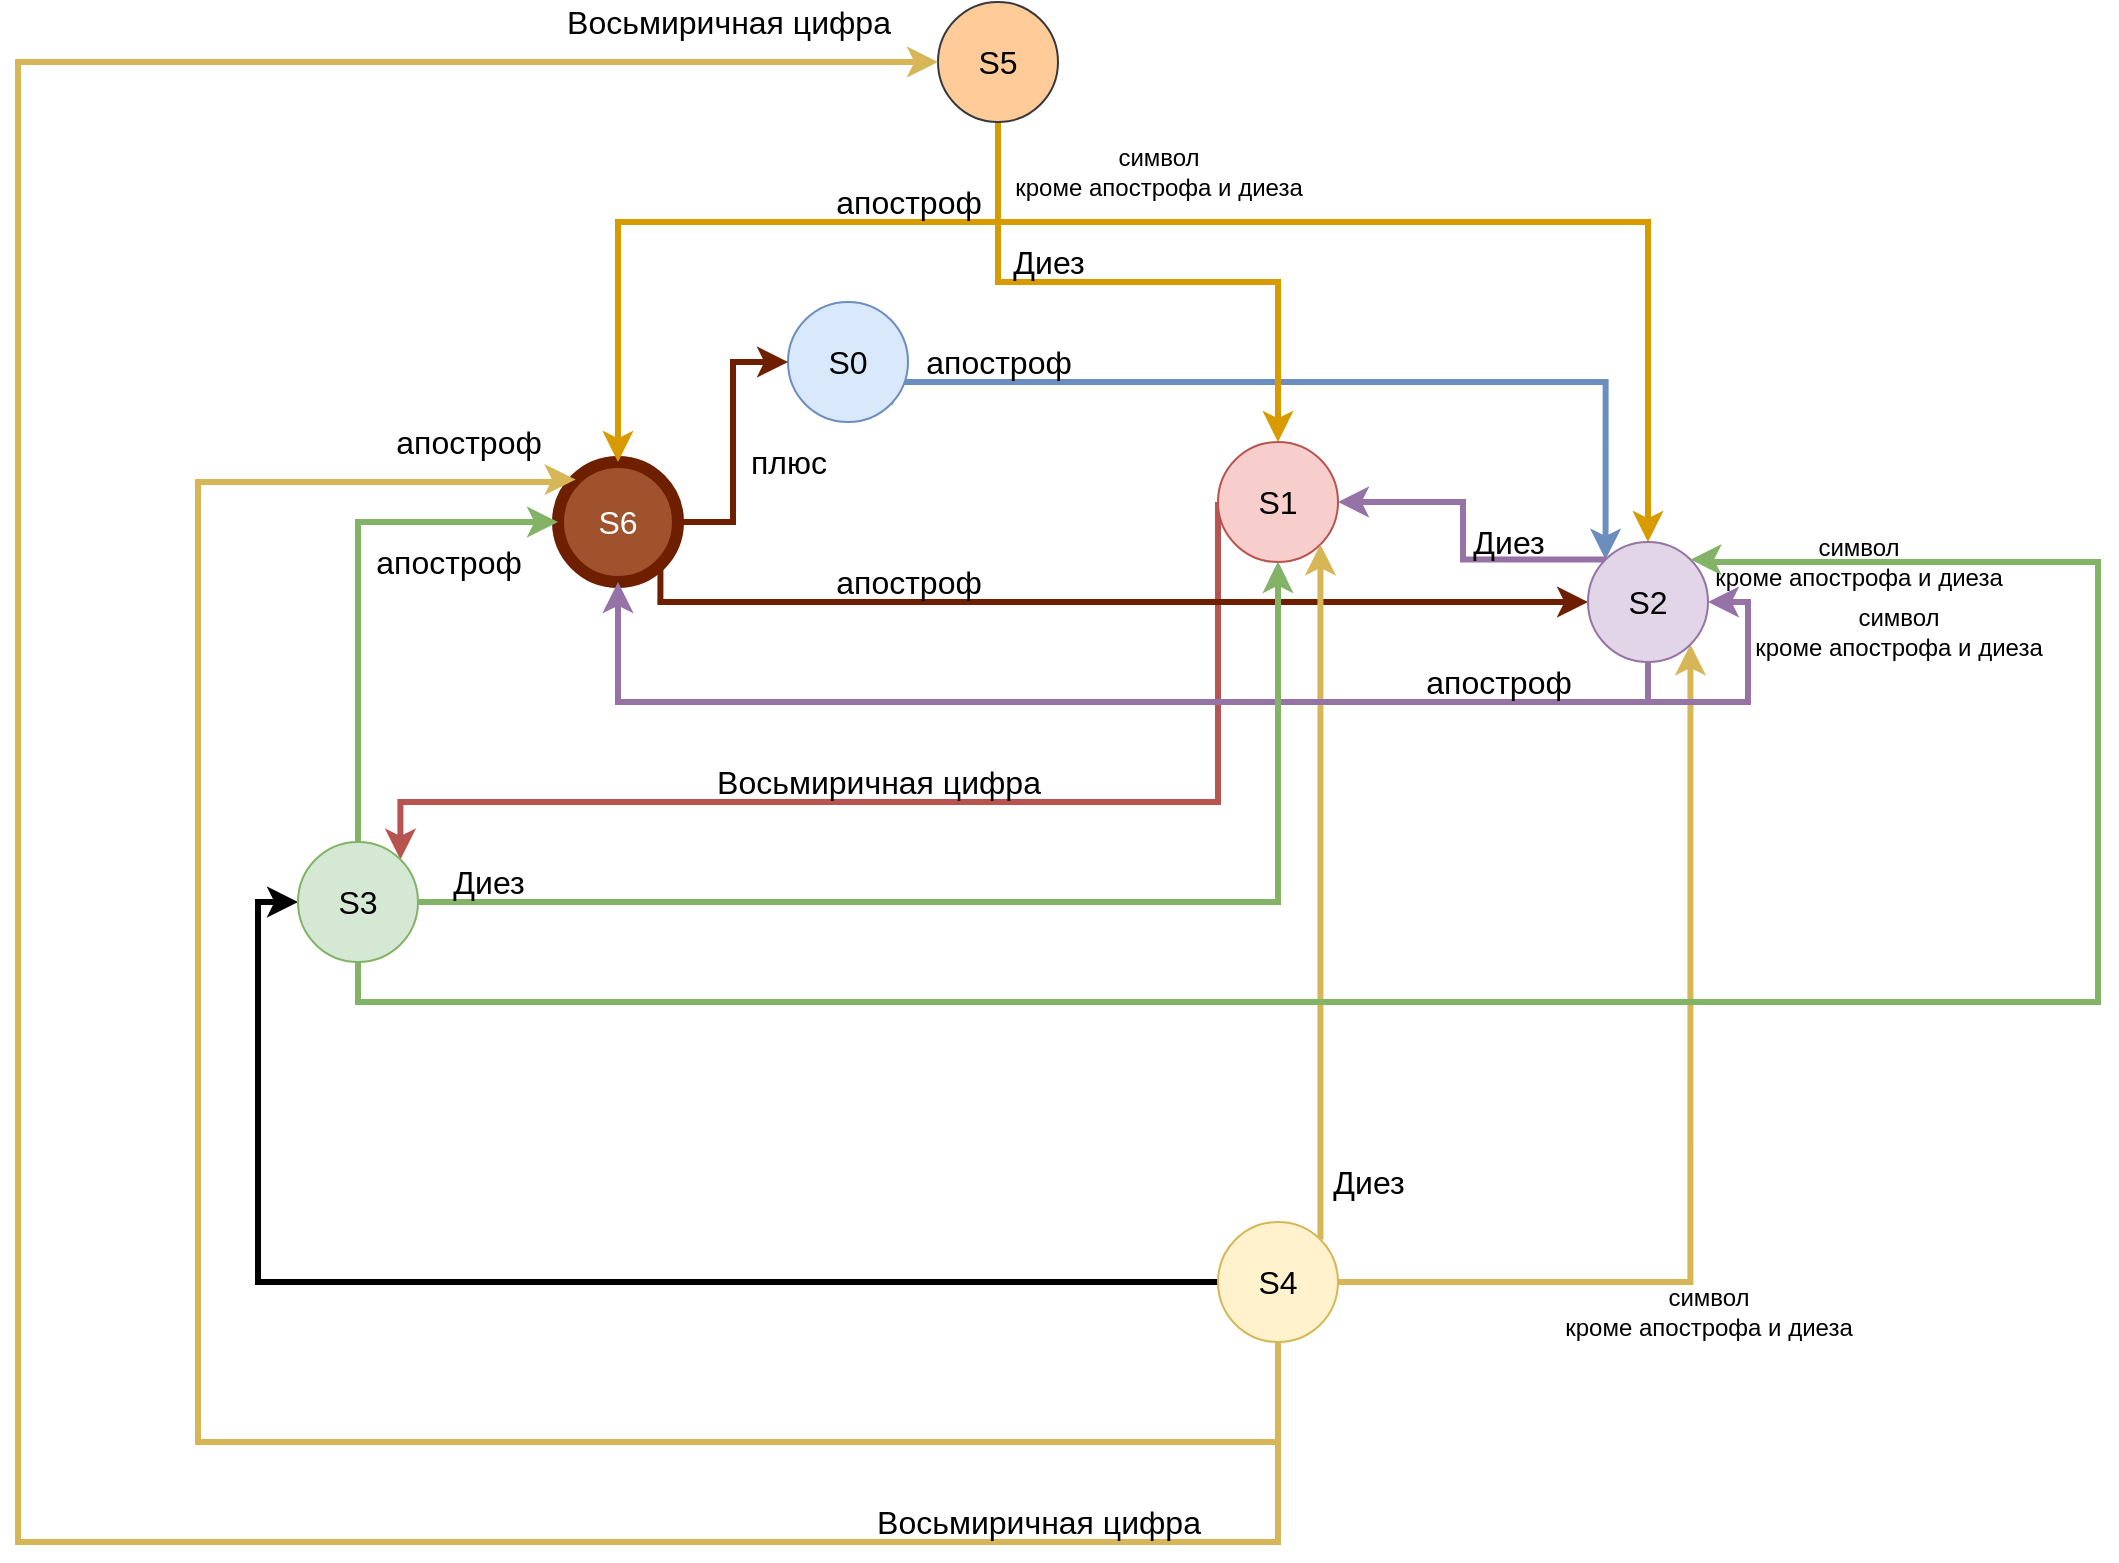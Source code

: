 <mxfile version="13.8.3" type="google"><diagram id="k1qQ2Jnl2-uYnXi_RqJZ" name="Page-1"><mxGraphModel dx="5567" dy="2777" grid="1" gridSize="10" guides="1" tooltips="1" connect="1" arrows="1" fold="1" page="1" pageScale="1" pageWidth="827" pageHeight="1169" math="0" shadow="0"><root><mxCell id="0"/><mxCell id="1" parent="0"/><mxCell id="E7lLke0YYs1NQoSFb1H3-8" style="edgeStyle=orthogonalEdgeStyle;rounded=0;orthogonalLoop=1;jettySize=auto;html=1;exitX=1;exitY=1;exitDx=0;exitDy=0;entryX=0;entryY=0;entryDx=0;entryDy=0;fillColor=#dae8fc;strokeColor=#6c8ebf;strokeWidth=3;" edge="1" parent="1" source="E7lLke0YYs1NQoSFb1H3-1" target="E7lLke0YYs1NQoSFb1H3-6"><mxGeometry relative="1" as="geometry"><Array as="points"><mxPoint x="346" y="770"/><mxPoint x="704" y="770"/></Array></mxGeometry></mxCell><mxCell id="E7lLke0YYs1NQoSFb1H3-1" value="S0" style="ellipse;whiteSpace=wrap;html=1;aspect=fixed;fontSize=16;fillColor=#dae8fc;strokeColor=#6c8ebf;" vertex="1" parent="1"><mxGeometry x="295" y="730" width="60" height="60" as="geometry"/></mxCell><mxCell id="E7lLke0YYs1NQoSFb1H3-28" style="edgeStyle=orthogonalEdgeStyle;rounded=0;orthogonalLoop=1;jettySize=auto;html=1;exitX=0;exitY=0.5;exitDx=0;exitDy=0;entryX=1;entryY=0;entryDx=0;entryDy=0;strokeWidth=3;fillColor=#f8cecc;strokeColor=#b85450;" edge="1" parent="1" source="E7lLke0YYs1NQoSFb1H3-2" target="E7lLke0YYs1NQoSFb1H3-7"><mxGeometry relative="1" as="geometry"><Array as="points"><mxPoint x="510" y="980"/><mxPoint x="101" y="980"/></Array></mxGeometry></mxCell><mxCell id="E7lLke0YYs1NQoSFb1H3-2" value="S1" style="ellipse;whiteSpace=wrap;html=1;aspect=fixed;fontSize=16;fillColor=#f8cecc;strokeColor=#b85450;" vertex="1" parent="1"><mxGeometry x="510" y="800" width="60" height="60" as="geometry"/></mxCell><mxCell id="E7lLke0YYs1NQoSFb1H3-22" style="edgeStyle=orthogonalEdgeStyle;rounded=0;orthogonalLoop=1;jettySize=auto;html=1;exitX=1;exitY=1;exitDx=0;exitDy=0;entryX=0;entryY=0.5;entryDx=0;entryDy=0;strokeWidth=3;fillColor=#a0522d;strokeColor=#6D1F00;" edge="1" parent="1" source="E7lLke0YYs1NQoSFb1H3-3" target="E7lLke0YYs1NQoSFb1H3-6"><mxGeometry relative="1" as="geometry"><Array as="points"><mxPoint x="231" y="880"/></Array></mxGeometry></mxCell><mxCell id="E7lLke0YYs1NQoSFb1H3-24" style="edgeStyle=orthogonalEdgeStyle;rounded=0;orthogonalLoop=1;jettySize=auto;html=1;exitX=1;exitY=0.5;exitDx=0;exitDy=0;entryX=0;entryY=0.5;entryDx=0;entryDy=0;strokeWidth=3;fillColor=#a0522d;strokeColor=#6D1F00;" edge="1" parent="1" source="E7lLke0YYs1NQoSFb1H3-3" target="E7lLke0YYs1NQoSFb1H3-1"><mxGeometry relative="1" as="geometry"/></mxCell><mxCell id="E7lLke0YYs1NQoSFb1H3-3" value="S6" style="ellipse;whiteSpace=wrap;html=1;aspect=fixed;fontSize=16;strokeWidth=6;fillColor=#a0522d;strokeColor=#6D1F00;fontColor=#ffffff;" vertex="1" parent="1"><mxGeometry x="180" y="810" width="60" height="60" as="geometry"/></mxCell><mxCell id="E7lLke0YYs1NQoSFb1H3-19" style="edgeStyle=orthogonalEdgeStyle;rounded=0;orthogonalLoop=1;jettySize=auto;html=1;exitX=0.5;exitY=1;exitDx=0;exitDy=0;entryX=0.5;entryY=0;entryDx=0;entryDy=0;strokeWidth=3;fillColor=#ffcd28;strokeColor=#d79b00;gradientColor=#ffa500;" edge="1" parent="1" source="E7lLke0YYs1NQoSFb1H3-4" target="E7lLke0YYs1NQoSFb1H3-3"><mxGeometry relative="1" as="geometry"><Array as="points"><mxPoint x="400" y="690"/><mxPoint x="210" y="690"/></Array></mxGeometry></mxCell><mxCell id="E7lLke0YYs1NQoSFb1H3-20" style="edgeStyle=orthogonalEdgeStyle;rounded=0;orthogonalLoop=1;jettySize=auto;html=1;exitX=0.5;exitY=1;exitDx=0;exitDy=0;entryX=0.5;entryY=0;entryDx=0;entryDy=0;strokeWidth=3;fillColor=#ffcd28;strokeColor=#d79b00;gradientColor=#ffa500;" edge="1" parent="1" source="E7lLke0YYs1NQoSFb1H3-4" target="E7lLke0YYs1NQoSFb1H3-2"><mxGeometry relative="1" as="geometry"/></mxCell><mxCell id="E7lLke0YYs1NQoSFb1H3-21" style="edgeStyle=orthogonalEdgeStyle;rounded=0;orthogonalLoop=1;jettySize=auto;html=1;exitX=0.5;exitY=1;exitDx=0;exitDy=0;entryX=0.5;entryY=0;entryDx=0;entryDy=0;strokeWidth=3;fillColor=#ffcd28;strokeColor=#d79b00;gradientColor=#ffa500;" edge="1" parent="1" source="E7lLke0YYs1NQoSFb1H3-4" target="E7lLke0YYs1NQoSFb1H3-6"><mxGeometry relative="1" as="geometry"><Array as="points"><mxPoint x="400" y="690"/><mxPoint x="725" y="690"/></Array></mxGeometry></mxCell><mxCell id="E7lLke0YYs1NQoSFb1H3-4" value="S5" style="ellipse;whiteSpace=wrap;html=1;aspect=fixed;fontSize=16;fillColor=#ffcc99;strokeColor=#36393d;" vertex="1" parent="1"><mxGeometry x="370" y="580" width="60" height="60" as="geometry"/></mxCell><mxCell id="E7lLke0YYs1NQoSFb1H3-15" style="edgeStyle=orthogonalEdgeStyle;rounded=0;orthogonalLoop=1;jettySize=auto;html=1;exitX=0;exitY=0.5;exitDx=0;exitDy=0;entryX=0;entryY=0.5;entryDx=0;entryDy=0;strokeWidth=3;" edge="1" parent="1" source="E7lLke0YYs1NQoSFb1H3-5" target="E7lLke0YYs1NQoSFb1H3-7"><mxGeometry relative="1" as="geometry"/></mxCell><mxCell id="E7lLke0YYs1NQoSFb1H3-16" style="edgeStyle=orthogonalEdgeStyle;rounded=0;orthogonalLoop=1;jettySize=auto;html=1;exitX=1;exitY=0;exitDx=0;exitDy=0;entryX=1;entryY=1;entryDx=0;entryDy=0;strokeWidth=3;fillColor=#fff2cc;strokeColor=#d6b656;" edge="1" parent="1" source="E7lLke0YYs1NQoSFb1H3-5" target="E7lLke0YYs1NQoSFb1H3-2"><mxGeometry relative="1" as="geometry"><Array as="points"/></mxGeometry></mxCell><mxCell id="E7lLke0YYs1NQoSFb1H3-17" style="edgeStyle=orthogonalEdgeStyle;rounded=0;orthogonalLoop=1;jettySize=auto;html=1;exitX=0.5;exitY=1;exitDx=0;exitDy=0;entryX=0;entryY=0;entryDx=0;entryDy=0;strokeWidth=3;fillColor=#fff2cc;strokeColor=#d6b656;" edge="1" parent="1" source="E7lLke0YYs1NQoSFb1H3-5" target="E7lLke0YYs1NQoSFb1H3-3"><mxGeometry relative="1" as="geometry"><mxPoint x="10" y="810" as="targetPoint"/><Array as="points"><mxPoint x="540" y="1300"/><mxPoint y="1300"/><mxPoint y="820"/><mxPoint x="180" y="820"/><mxPoint x="180" y="819"/></Array></mxGeometry></mxCell><mxCell id="E7lLke0YYs1NQoSFb1H3-18" style="edgeStyle=orthogonalEdgeStyle;rounded=0;orthogonalLoop=1;jettySize=auto;html=1;exitX=1;exitY=0.5;exitDx=0;exitDy=0;entryX=1;entryY=1;entryDx=0;entryDy=0;strokeWidth=3;fillColor=#fff2cc;strokeColor=#d6b656;" edge="1" parent="1" source="E7lLke0YYs1NQoSFb1H3-5" target="E7lLke0YYs1NQoSFb1H3-6"><mxGeometry relative="1" as="geometry"><Array as="points"><mxPoint x="746" y="1220"/></Array></mxGeometry></mxCell><mxCell id="E7lLke0YYs1NQoSFb1H3-25" style="edgeStyle=orthogonalEdgeStyle;rounded=0;orthogonalLoop=1;jettySize=auto;html=1;exitX=0.5;exitY=1;exitDx=0;exitDy=0;entryX=0;entryY=0.5;entryDx=0;entryDy=0;strokeWidth=3;fillColor=#fff2cc;strokeColor=#d6b656;" edge="1" parent="1" source="E7lLke0YYs1NQoSFb1H3-5" target="E7lLke0YYs1NQoSFb1H3-4"><mxGeometry relative="1" as="geometry"><mxPoint x="320" y="580" as="targetPoint"/><Array as="points"><mxPoint x="540" y="1350"/><mxPoint x="-90" y="1350"/><mxPoint x="-90" y="610"/></Array></mxGeometry></mxCell><mxCell id="E7lLke0YYs1NQoSFb1H3-5" value="S4" style="ellipse;whiteSpace=wrap;html=1;aspect=fixed;fontSize=16;fillColor=#fff2cc;strokeColor=#d6b656;" vertex="1" parent="1"><mxGeometry x="510" y="1190" width="60" height="60" as="geometry"/></mxCell><mxCell id="E7lLke0YYs1NQoSFb1H3-9" style="edgeStyle=orthogonalEdgeStyle;rounded=0;orthogonalLoop=1;jettySize=auto;html=1;exitX=0.5;exitY=1;exitDx=0;exitDy=0;entryX=0.5;entryY=1;entryDx=0;entryDy=0;strokeWidth=3;fillColor=#e1d5e7;strokeColor=#9673a6;" edge="1" parent="1" source="E7lLke0YYs1NQoSFb1H3-6" target="E7lLke0YYs1NQoSFb1H3-3"><mxGeometry relative="1" as="geometry"/></mxCell><mxCell id="E7lLke0YYs1NQoSFb1H3-10" style="edgeStyle=orthogonalEdgeStyle;rounded=0;orthogonalLoop=1;jettySize=auto;html=1;exitX=0.5;exitY=1;exitDx=0;exitDy=0;entryX=0.5;entryY=1;entryDx=0;entryDy=0;fillColor=#e1d5e7;strokeColor=#9673a6;" edge="1" parent="1" source="E7lLke0YYs1NQoSFb1H3-6" target="E7lLke0YYs1NQoSFb1H3-2"><mxGeometry relative="1" as="geometry"/></mxCell><mxCell id="E7lLke0YYs1NQoSFb1H3-30" style="edgeStyle=orthogonalEdgeStyle;rounded=0;orthogonalLoop=1;jettySize=auto;html=1;exitX=0;exitY=0;exitDx=0;exitDy=0;entryX=1;entryY=0.5;entryDx=0;entryDy=0;strokeWidth=3;fillColor=#e1d5e7;strokeColor=#9673a6;" edge="1" parent="1" source="E7lLke0YYs1NQoSFb1H3-6" target="E7lLke0YYs1NQoSFb1H3-2"><mxGeometry relative="1" as="geometry"/></mxCell><mxCell id="E7lLke0YYs1NQoSFb1H3-6" value="S2" style="ellipse;whiteSpace=wrap;html=1;aspect=fixed;fontSize=16;fillColor=#e1d5e7;strokeColor=#9673a6;" vertex="1" parent="1"><mxGeometry x="695" y="850" width="60" height="60" as="geometry"/></mxCell><mxCell id="E7lLke0YYs1NQoSFb1H3-12" style="edgeStyle=orthogonalEdgeStyle;rounded=0;orthogonalLoop=1;jettySize=auto;html=1;exitX=0.5;exitY=0;exitDx=0;exitDy=0;entryX=0;entryY=0.5;entryDx=0;entryDy=0;strokeWidth=3;fillColor=#d5e8d4;strokeColor=#82b366;" edge="1" parent="1" source="E7lLke0YYs1NQoSFb1H3-7" target="E7lLke0YYs1NQoSFb1H3-3"><mxGeometry relative="1" as="geometry"/></mxCell><mxCell id="E7lLke0YYs1NQoSFb1H3-13" style="edgeStyle=orthogonalEdgeStyle;rounded=0;orthogonalLoop=1;jettySize=auto;html=1;exitX=1;exitY=0.5;exitDx=0;exitDy=0;entryX=0.5;entryY=1;entryDx=0;entryDy=0;strokeWidth=3;fillColor=#d5e8d4;strokeColor=#82b366;" edge="1" parent="1" source="E7lLke0YYs1NQoSFb1H3-7" target="E7lLke0YYs1NQoSFb1H3-2"><mxGeometry relative="1" as="geometry"/></mxCell><mxCell id="E7lLke0YYs1NQoSFb1H3-14" style="edgeStyle=orthogonalEdgeStyle;rounded=0;orthogonalLoop=1;jettySize=auto;html=1;exitX=0.5;exitY=1;exitDx=0;exitDy=0;entryX=1;entryY=0;entryDx=0;entryDy=0;strokeWidth=3;fillColor=#d5e8d4;strokeColor=#82b366;" edge="1" parent="1" source="E7lLke0YYs1NQoSFb1H3-7" target="E7lLke0YYs1NQoSFb1H3-6"><mxGeometry relative="1" as="geometry"><Array as="points"><mxPoint x="80" y="1080"/><mxPoint x="950" y="1080"/><mxPoint x="950" y="860"/><mxPoint x="755" y="860"/><mxPoint x="755" y="859"/></Array></mxGeometry></mxCell><mxCell id="E7lLke0YYs1NQoSFb1H3-7" value="S3" style="ellipse;whiteSpace=wrap;html=1;aspect=fixed;fontSize=16;fillColor=#d5e8d4;strokeColor=#82b366;" vertex="1" parent="1"><mxGeometry x="50" y="1000" width="60" height="60" as="geometry"/></mxCell><mxCell id="E7lLke0YYs1NQoSFb1H3-11" style="edgeStyle=orthogonalEdgeStyle;rounded=0;orthogonalLoop=1;jettySize=auto;html=1;exitX=0.5;exitY=1;exitDx=0;exitDy=0;entryX=1;entryY=0.5;entryDx=0;entryDy=0;strokeWidth=3;fillColor=#e1d5e7;strokeColor=#9673a6;" edge="1" parent="1" source="E7lLke0YYs1NQoSFb1H3-6" target="E7lLke0YYs1NQoSFb1H3-6"><mxGeometry relative="1" as="geometry"/></mxCell><mxCell id="E7lLke0YYs1NQoSFb1H3-26" value="апостроф" style="text;html=1;align=center;verticalAlign=middle;resizable=0;points=[];autosize=1;fontSize=16;" vertex="1" parent="1"><mxGeometry x="355" y="750" width="90" height="20" as="geometry"/></mxCell><mxCell id="E7lLke0YYs1NQoSFb1H3-29" value="Восьмиричная цифра" style="text;html=1;align=center;verticalAlign=middle;resizable=0;points=[];autosize=1;fontSize=16;" vertex="1" parent="1"><mxGeometry x="250" y="960" width="180" height="20" as="geometry"/></mxCell><mxCell id="E7lLke0YYs1NQoSFb1H3-31" value="Диез" style="text;html=1;align=center;verticalAlign=middle;resizable=0;points=[];autosize=1;fontSize=16;" vertex="1" parent="1"><mxGeometry x="630" y="840" width="50" height="20" as="geometry"/></mxCell><mxCell id="E7lLke0YYs1NQoSFb1H3-32" value="апостроф" style="text;html=1;align=center;verticalAlign=middle;resizable=0;points=[];autosize=1;fontSize=16;" vertex="1" parent="1"><mxGeometry x="605" y="910" width="90" height="20" as="geometry"/></mxCell><mxCell id="E7lLke0YYs1NQoSFb1H3-33" value="символ &lt;br style=&quot;font-size: 12px;&quot;&gt;кроме апострофа и диеза" style="text;html=1;align=center;verticalAlign=middle;resizable=0;points=[];autosize=1;fontSize=12;" vertex="1" parent="1"><mxGeometry x="750" y="845" width="160" height="30" as="geometry"/></mxCell><mxCell id="E7lLke0YYs1NQoSFb1H3-34" value="апостроф" style="text;html=1;align=center;verticalAlign=middle;resizable=0;points=[];autosize=1;fontSize=16;" vertex="1" parent="1"><mxGeometry x="80" y="850" width="90" height="20" as="geometry"/></mxCell><mxCell id="E7lLke0YYs1NQoSFb1H3-35" value="Диез" style="text;html=1;align=center;verticalAlign=middle;resizable=0;points=[];autosize=1;fontSize=16;" vertex="1" parent="1"><mxGeometry x="120" y="1010" width="50" height="20" as="geometry"/></mxCell><mxCell id="E7lLke0YYs1NQoSFb1H3-37" value="символ &lt;br style=&quot;font-size: 12px;&quot;&gt;кроме апострофа и диеза" style="text;html=1;align=center;verticalAlign=middle;resizable=0;points=[];autosize=1;fontSize=12;" vertex="1" parent="1"><mxGeometry x="770" y="880" width="160" height="30" as="geometry"/></mxCell><mxCell id="E7lLke0YYs1NQoSFb1H3-38" value="Диез" style="text;html=1;align=center;verticalAlign=middle;resizable=0;points=[];autosize=1;fontSize=16;" vertex="1" parent="1"><mxGeometry x="560" y="1160" width="50" height="20" as="geometry"/></mxCell><mxCell id="E7lLke0YYs1NQoSFb1H3-39" value="символ &lt;br style=&quot;font-size: 12px;&quot;&gt;кроме апострофа и диеза" style="text;html=1;align=center;verticalAlign=middle;resizable=0;points=[];autosize=1;fontSize=12;" vertex="1" parent="1"><mxGeometry x="675" y="1220" width="160" height="30" as="geometry"/></mxCell><mxCell id="E7lLke0YYs1NQoSFb1H3-40" value="апостроф" style="text;html=1;align=center;verticalAlign=middle;resizable=0;points=[];autosize=1;fontSize=16;" vertex="1" parent="1"><mxGeometry x="90" y="790" width="90" height="20" as="geometry"/></mxCell><mxCell id="E7lLke0YYs1NQoSFb1H3-41" value="Восьмиричная цифра" style="text;html=1;align=center;verticalAlign=middle;resizable=0;points=[];autosize=1;fontSize=16;" vertex="1" parent="1"><mxGeometry x="330" y="1330" width="180" height="20" as="geometry"/></mxCell><mxCell id="E7lLke0YYs1NQoSFb1H3-42" value="Восьмиричная цифра" style="text;html=1;align=center;verticalAlign=middle;resizable=0;points=[];autosize=1;fontSize=16;" vertex="1" parent="1"><mxGeometry x="175" y="580" width="180" height="20" as="geometry"/></mxCell><mxCell id="E7lLke0YYs1NQoSFb1H3-43" value="Диез" style="text;html=1;align=center;verticalAlign=middle;resizable=0;points=[];autosize=1;fontSize=16;" vertex="1" parent="1"><mxGeometry x="400" y="700" width="50" height="20" as="geometry"/></mxCell><mxCell id="E7lLke0YYs1NQoSFb1H3-44" value="символ &lt;br style=&quot;font-size: 12px;&quot;&gt;кроме апострофа и диеза" style="text;html=1;align=center;verticalAlign=middle;resizable=0;points=[];autosize=1;fontSize=12;" vertex="1" parent="1"><mxGeometry x="400" y="650" width="160" height="30" as="geometry"/></mxCell><mxCell id="E7lLke0YYs1NQoSFb1H3-45" value="апостроф" style="text;html=1;align=center;verticalAlign=middle;resizable=0;points=[];autosize=1;fontSize=16;" vertex="1" parent="1"><mxGeometry x="310" y="670" width="90" height="20" as="geometry"/></mxCell><mxCell id="E7lLke0YYs1NQoSFb1H3-46" value="плюс" style="text;html=1;align=center;verticalAlign=middle;resizable=0;points=[];autosize=1;fontSize=16;" vertex="1" parent="1"><mxGeometry x="270" y="800" width="50" height="20" as="geometry"/></mxCell><mxCell id="E7lLke0YYs1NQoSFb1H3-47" value="апостроф" style="text;html=1;align=center;verticalAlign=middle;resizable=0;points=[];autosize=1;fontSize=16;" vertex="1" parent="1"><mxGeometry x="310" y="860" width="90" height="20" as="geometry"/></mxCell></root></mxGraphModel></diagram></mxfile>